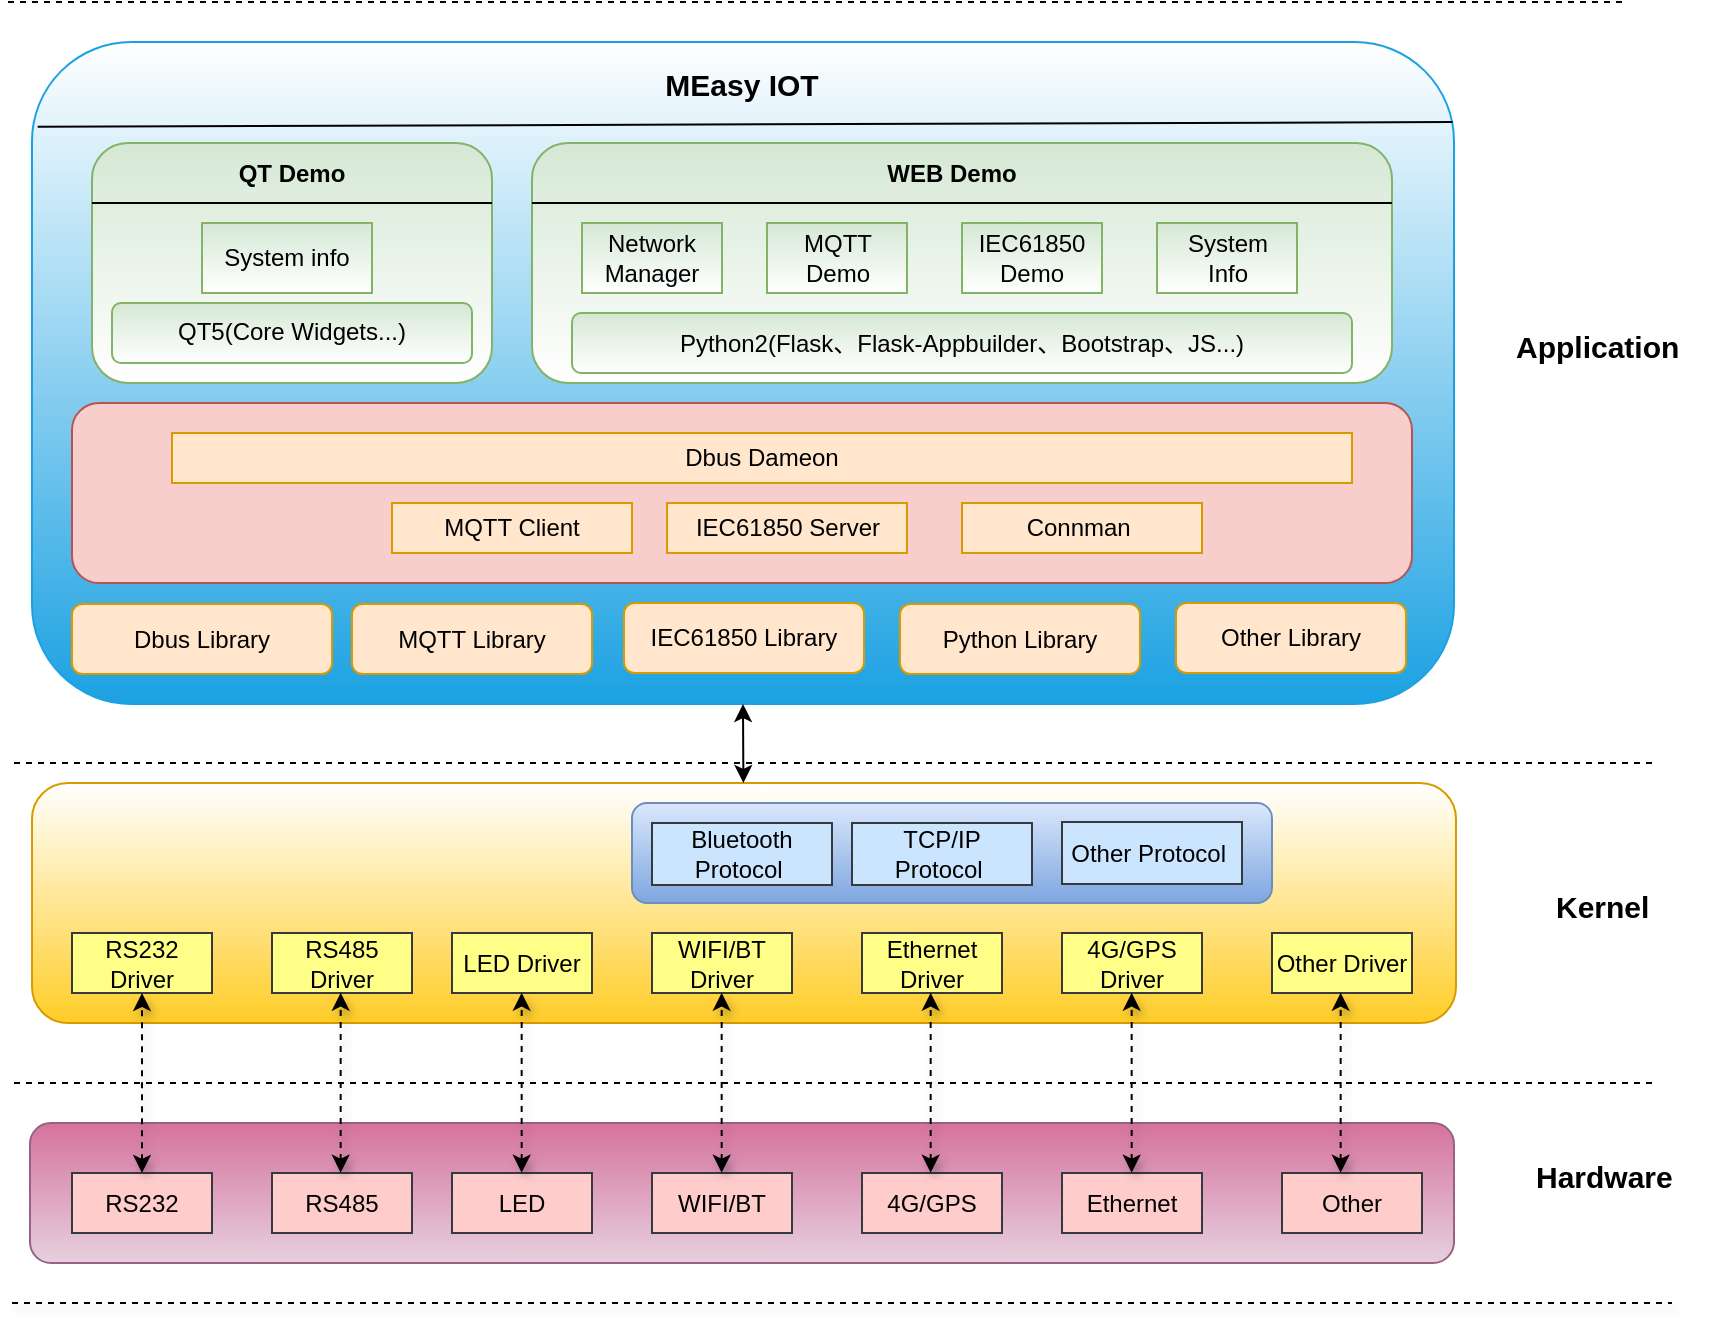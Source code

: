 <mxfile version="12.3.1" type="github" pages="1">
  <diagram id="WmeTKDI0ov2D66W9k7iv" name="第 1 页">
    <mxGraphModel dx="1038" dy="499" grid="1" gridSize="10" guides="1" tooltips="1" connect="1" arrows="1" fold="1" page="1" pageScale="1" pageWidth="1654" pageHeight="2336" math="0" shadow="0">
      <root>
        <mxCell id="0"/>
        <mxCell id="1" parent="0"/>
        <mxCell id="2YWFpv4NdZ1Yad-ay4ea-1" value="" style="rounded=1;whiteSpace=wrap;html=1;fillColor=#e6d0de;strokeColor=#996185;gradientDirection=north;gradientColor=#d5739d;" parent="1" vertex="1">
          <mxGeometry x="14" y="560.5" width="712" height="70" as="geometry"/>
        </mxCell>
        <mxCell id="2YWFpv4NdZ1Yad-ay4ea-2" value="" style="rounded=1;whiteSpace=wrap;html=1;fillColor=#ffcd28;strokeColor=#d79b00;gradientDirection=north;gradientColor=#ffffff;" parent="1" vertex="1">
          <mxGeometry x="15" y="390.5" width="712" height="120" as="geometry"/>
        </mxCell>
        <mxCell id="2YWFpv4NdZ1Yad-ay4ea-3" value="" style="rounded=1;whiteSpace=wrap;html=1;fillColor=#1ba1e2;strokeColor=#1ba1e2;gradientDirection=north;fontColor=#ffffff;gradientColor=#ffffff;" parent="1" vertex="1">
          <mxGeometry x="15" y="20" width="711" height="331" as="geometry"/>
        </mxCell>
        <mxCell id="2YWFpv4NdZ1Yad-ay4ea-4" value="" style="endArrow=none;dashed=1;html=1;shadow=0;rounded=1;comic=0;align=center;verticalAlign=bottom;horizontal=1;jumpStyle=sharp;" parent="1" edge="1">
          <mxGeometry width="50" height="50" relative="1" as="geometry">
            <mxPoint x="810" as="sourcePoint"/>
            <mxPoint as="targetPoint"/>
            <Array as="points"/>
          </mxGeometry>
        </mxCell>
        <mxCell id="2YWFpv4NdZ1Yad-ay4ea-5" value="" style="endArrow=none;dashed=1;html=1;shadow=0;rounded=1;comic=0;align=center;verticalAlign=bottom;horizontal=1;jumpStyle=sharp;" parent="1" edge="1">
          <mxGeometry width="50" height="50" relative="1" as="geometry">
            <mxPoint x="825" y="380.5" as="sourcePoint"/>
            <mxPoint x="5" y="380.5" as="targetPoint"/>
            <Array as="points"/>
          </mxGeometry>
        </mxCell>
        <mxCell id="2YWFpv4NdZ1Yad-ay4ea-6" value="" style="endArrow=none;dashed=1;html=1;shadow=0;rounded=1;comic=0;align=center;verticalAlign=bottom;horizontal=1;jumpStyle=sharp;" parent="1" edge="1">
          <mxGeometry width="50" height="50" relative="1" as="geometry">
            <mxPoint x="825" y="540.5" as="sourcePoint"/>
            <mxPoint x="5" y="540.5" as="targetPoint"/>
          </mxGeometry>
        </mxCell>
        <mxCell id="2YWFpv4NdZ1Yad-ay4ea-7" value="" style="endArrow=none;dashed=1;html=1;shadow=1;align=center;" parent="1" edge="1">
          <mxGeometry width="50" height="50" relative="1" as="geometry">
            <mxPoint x="5" y="650.5" as="sourcePoint"/>
            <mxPoint x="835" y="650.5" as="targetPoint"/>
          </mxGeometry>
        </mxCell>
        <mxCell id="2YWFpv4NdZ1Yad-ay4ea-8" value="RS232" style="rounded=0;whiteSpace=wrap;html=1;fillColor=#ffcccc;strokeColor=#36393d;" parent="1" vertex="1">
          <mxGeometry x="35" y="585.5" width="70" height="30" as="geometry"/>
        </mxCell>
        <mxCell id="2YWFpv4NdZ1Yad-ay4ea-9" value="RS485" style="rounded=0;whiteSpace=wrap;html=1;fillColor=#ffcccc;strokeColor=#36393d;" parent="1" vertex="1">
          <mxGeometry x="135" y="585.5" width="70" height="30" as="geometry"/>
        </mxCell>
        <mxCell id="2YWFpv4NdZ1Yad-ay4ea-10" value="LED" style="rounded=0;whiteSpace=wrap;html=1;fillColor=#ffcccc;strokeColor=#36393d;" parent="1" vertex="1">
          <mxGeometry x="225" y="585.5" width="70" height="30" as="geometry"/>
        </mxCell>
        <mxCell id="2YWFpv4NdZ1Yad-ay4ea-11" value="WIFI/BT" style="rounded=0;whiteSpace=wrap;html=1;fillColor=#ffcccc;strokeColor=#36393d;" parent="1" vertex="1">
          <mxGeometry x="325" y="585.5" width="70" height="30" as="geometry"/>
        </mxCell>
        <mxCell id="2YWFpv4NdZ1Yad-ay4ea-12" value="4G/GPS" style="rounded=0;whiteSpace=wrap;html=1;fillColor=#ffcccc;strokeColor=#36393d;" parent="1" vertex="1">
          <mxGeometry x="430" y="585.5" width="70" height="30" as="geometry"/>
        </mxCell>
        <mxCell id="2YWFpv4NdZ1Yad-ay4ea-13" value="Ethernet" style="rounded=0;whiteSpace=wrap;html=1;fillColor=#ffcccc;strokeColor=#36393d;" parent="1" vertex="1">
          <mxGeometry x="530" y="585.5" width="70" height="30" as="geometry"/>
        </mxCell>
        <mxCell id="2YWFpv4NdZ1Yad-ay4ea-14" value="Other" style="rounded=0;whiteSpace=wrap;html=1;fillColor=#ffcccc;strokeColor=#36393d;" parent="1" vertex="1">
          <mxGeometry x="640" y="585.5" width="70" height="30" as="geometry"/>
        </mxCell>
        <mxCell id="2YWFpv4NdZ1Yad-ay4ea-15" value="&lt;font style=&quot;font-size: 15px&quot;&gt;&lt;b&gt;Hardware&lt;/b&gt;&lt;/font&gt;" style="text;html=1;resizable=0;points=[];autosize=1;align=left;verticalAlign=top;spacingTop=-4;strokeWidth=3;" parent="1" vertex="1">
          <mxGeometry x="765" y="575.5" width="80" height="20" as="geometry"/>
        </mxCell>
        <mxCell id="2YWFpv4NdZ1Yad-ay4ea-16" value="RS232 Driver" style="rounded=0;whiteSpace=wrap;html=1;fillColor=#ffff88;strokeColor=#36393d;" parent="1" vertex="1">
          <mxGeometry x="35" y="465.5" width="70" height="30" as="geometry"/>
        </mxCell>
        <mxCell id="2YWFpv4NdZ1Yad-ay4ea-17" value="RS485 Driver" style="rounded=0;whiteSpace=wrap;html=1;fillColor=#ffff88;strokeColor=#36393d;" parent="1" vertex="1">
          <mxGeometry x="135" y="465.5" width="70" height="30" as="geometry"/>
        </mxCell>
        <mxCell id="2YWFpv4NdZ1Yad-ay4ea-18" value="LED Driver" style="rounded=0;whiteSpace=wrap;html=1;fillColor=#ffff88;strokeColor=#36393d;" parent="1" vertex="1">
          <mxGeometry x="225" y="465.5" width="70" height="30" as="geometry"/>
        </mxCell>
        <mxCell id="2YWFpv4NdZ1Yad-ay4ea-19" value="WIFI/BT Driver" style="rounded=0;whiteSpace=wrap;html=1;fillColor=#ffff88;strokeColor=#36393d;" parent="1" vertex="1">
          <mxGeometry x="325" y="465.5" width="70" height="30" as="geometry"/>
        </mxCell>
        <mxCell id="2YWFpv4NdZ1Yad-ay4ea-20" value="4G/GPS Driver" style="rounded=0;whiteSpace=wrap;html=1;fillColor=#ffff88;strokeColor=#36393d;" parent="1" vertex="1">
          <mxGeometry x="530" y="465.5" width="70" height="30" as="geometry"/>
        </mxCell>
        <mxCell id="2YWFpv4NdZ1Yad-ay4ea-21" value="Ethernet Driver" style="rounded=0;whiteSpace=wrap;html=1;fillColor=#ffff88;strokeColor=#36393d;" parent="1" vertex="1">
          <mxGeometry x="430" y="465.5" width="70" height="30" as="geometry"/>
        </mxCell>
        <mxCell id="2YWFpv4NdZ1Yad-ay4ea-22" value="Other Driver" style="rounded=0;whiteSpace=wrap;html=1;fillColor=#ffff88;strokeColor=#36393d;" parent="1" vertex="1">
          <mxGeometry x="635" y="465.5" width="70" height="30" as="geometry"/>
        </mxCell>
        <mxCell id="2YWFpv4NdZ1Yad-ay4ea-23" value="" style="rounded=1;whiteSpace=wrap;html=1;gradientColor=#7ea6e0;fillColor=#dae8fc;strokeColor=#6c8ebf;" parent="1" vertex="1">
          <mxGeometry x="315" y="400.5" width="320" height="50" as="geometry"/>
        </mxCell>
        <mxCell id="2YWFpv4NdZ1Yad-ay4ea-24" value="Bluetooth Protocol&amp;nbsp;" style="rounded=0;whiteSpace=wrap;html=1;fillColor=#cce5ff;strokeColor=#36393d;" parent="1" vertex="1">
          <mxGeometry x="325" y="410.5" width="90" height="31" as="geometry"/>
        </mxCell>
        <mxCell id="2YWFpv4NdZ1Yad-ay4ea-25" value="TCP/IP Protocol&amp;nbsp;" style="rounded=0;whiteSpace=wrap;html=1;fillColor=#cce5ff;strokeColor=#36393d;" parent="1" vertex="1">
          <mxGeometry x="425" y="410.5" width="90" height="31" as="geometry"/>
        </mxCell>
        <mxCell id="2YWFpv4NdZ1Yad-ay4ea-26" value="Other Protocol&amp;nbsp;" style="rounded=0;whiteSpace=wrap;html=1;fillColor=#cce5ff;strokeColor=#36393d;" parent="1" vertex="1">
          <mxGeometry x="530" y="410" width="90" height="31" as="geometry"/>
        </mxCell>
        <mxCell id="2YWFpv4NdZ1Yad-ay4ea-27" value="Dbus Library" style="rounded=1;whiteSpace=wrap;html=1;fillColor=#ffe6cc;strokeColor=#d79b00;" parent="1" vertex="1">
          <mxGeometry x="35" y="301" width="130" height="35" as="geometry"/>
        </mxCell>
        <mxCell id="2YWFpv4NdZ1Yad-ay4ea-28" value="MQTT Library" style="rounded=1;whiteSpace=wrap;html=1;fillColor=#ffe6cc;strokeColor=#d79b00;" parent="1" vertex="1">
          <mxGeometry x="175" y="301" width="120" height="35" as="geometry"/>
        </mxCell>
        <mxCell id="2YWFpv4NdZ1Yad-ay4ea-29" value="IEC61850 Library" style="rounded=1;whiteSpace=wrap;html=1;fillColor=#ffe6cc;strokeColor=#d79b00;" parent="1" vertex="1">
          <mxGeometry x="311" y="300.5" width="120" height="35" as="geometry"/>
        </mxCell>
        <mxCell id="2YWFpv4NdZ1Yad-ay4ea-30" value="Other Library" style="rounded=1;whiteSpace=wrap;html=1;fillColor=#ffe6cc;strokeColor=#d79b00;" parent="1" vertex="1">
          <mxGeometry x="587" y="300.5" width="115" height="35" as="geometry"/>
        </mxCell>
        <mxCell id="2YWFpv4NdZ1Yad-ay4ea-31" value="" style="rounded=1;whiteSpace=wrap;html=1;fillColor=#f8cecc;strokeColor=#b85450;" parent="1" vertex="1">
          <mxGeometry x="35" y="200.5" width="670" height="90" as="geometry"/>
        </mxCell>
        <mxCell id="2YWFpv4NdZ1Yad-ay4ea-32" value="" style="rounded=1;whiteSpace=wrap;html=1;fillColor=#d5e8d4;strokeColor=#82b366;gradientColor=#ffffff;" parent="1" vertex="1">
          <mxGeometry x="45" y="70.5" width="200" height="120" as="geometry"/>
        </mxCell>
        <mxCell id="2YWFpv4NdZ1Yad-ay4ea-33" value="" style="endArrow=classic;startArrow=classic;html=1;shadow=1;dashed=1;align=center;entryX=0.5;entryY=1;exitX=0.5;exitY=0;" parent="1" source="2YWFpv4NdZ1Yad-ay4ea-8" target="2YWFpv4NdZ1Yad-ay4ea-16" edge="1">
          <mxGeometry width="50" height="50" relative="1" as="geometry">
            <mxPoint x="45" y="570.5" as="sourcePoint"/>
            <mxPoint x="95" y="520.5" as="targetPoint"/>
          </mxGeometry>
        </mxCell>
        <mxCell id="2YWFpv4NdZ1Yad-ay4ea-34" value="" style="endArrow=classic;startArrow=classic;html=1;shadow=1;dashed=1;align=center;entryX=0.5;entryY=1;exitX=0.5;exitY=0;" parent="1" edge="1">
          <mxGeometry width="50" height="50" relative="1" as="geometry">
            <mxPoint x="169.333" y="585.333" as="sourcePoint"/>
            <mxPoint x="169.333" y="495.333" as="targetPoint"/>
          </mxGeometry>
        </mxCell>
        <mxCell id="2YWFpv4NdZ1Yad-ay4ea-35" value="" style="endArrow=classic;startArrow=classic;html=1;shadow=1;dashed=1;align=center;entryX=0.5;entryY=1;exitX=0.5;exitY=0;" parent="1" edge="1">
          <mxGeometry width="50" height="50" relative="1" as="geometry">
            <mxPoint x="259.833" y="585.333" as="sourcePoint"/>
            <mxPoint x="259.833" y="495.333" as="targetPoint"/>
          </mxGeometry>
        </mxCell>
        <mxCell id="2YWFpv4NdZ1Yad-ay4ea-36" value="" style="endArrow=classic;startArrow=classic;html=1;shadow=1;dashed=1;align=center;entryX=0.5;entryY=1;exitX=0.5;exitY=0;" parent="1" edge="1">
          <mxGeometry width="50" height="50" relative="1" as="geometry">
            <mxPoint x="359.833" y="585.333" as="sourcePoint"/>
            <mxPoint x="359.833" y="495.333" as="targetPoint"/>
          </mxGeometry>
        </mxCell>
        <mxCell id="2YWFpv4NdZ1Yad-ay4ea-37" value="" style="endArrow=classic;startArrow=classic;html=1;shadow=1;dashed=1;align=center;entryX=0.5;entryY=1;exitX=0.5;exitY=0;" parent="1" edge="1">
          <mxGeometry width="50" height="50" relative="1" as="geometry">
            <mxPoint x="464.333" y="585.333" as="sourcePoint"/>
            <mxPoint x="464.333" y="495.333" as="targetPoint"/>
          </mxGeometry>
        </mxCell>
        <mxCell id="2YWFpv4NdZ1Yad-ay4ea-38" value="" style="endArrow=classic;startArrow=classic;html=1;shadow=1;dashed=1;align=center;entryX=0.5;entryY=1;exitX=0.5;exitY=0;" parent="1" edge="1">
          <mxGeometry width="50" height="50" relative="1" as="geometry">
            <mxPoint x="564.833" y="585.333" as="sourcePoint"/>
            <mxPoint x="564.833" y="495.333" as="targetPoint"/>
          </mxGeometry>
        </mxCell>
        <mxCell id="2YWFpv4NdZ1Yad-ay4ea-39" value="" style="endArrow=classic;startArrow=classic;html=1;shadow=1;dashed=1;align=center;entryX=0.5;entryY=1;exitX=0.5;exitY=0;" parent="1" edge="1">
          <mxGeometry width="50" height="50" relative="1" as="geometry">
            <mxPoint x="669.333" y="585.333" as="sourcePoint"/>
            <mxPoint x="669.333" y="495.333" as="targetPoint"/>
          </mxGeometry>
        </mxCell>
        <mxCell id="2YWFpv4NdZ1Yad-ay4ea-40" value="&lt;font style=&quot;font-size: 15px&quot;&gt;&lt;b&gt;Kernel&lt;/b&gt;&lt;/font&gt;" style="text;html=1;resizable=0;points=[];autosize=1;align=left;verticalAlign=top;spacingTop=-4;" parent="1" vertex="1">
          <mxGeometry x="775" y="440.5" width="60" height="20" as="geometry"/>
        </mxCell>
        <mxCell id="2YWFpv4NdZ1Yad-ay4ea-41" value="&lt;font style=&quot;font-size: 15px&quot;&gt;&lt;b&gt;Application&lt;/b&gt;&lt;/font&gt;" style="text;html=1;resizable=0;points=[];autosize=1;align=left;verticalAlign=top;spacingTop=-4;" parent="1" vertex="1">
          <mxGeometry x="755" y="160.5" width="100" height="20" as="geometry"/>
        </mxCell>
        <mxCell id="2YWFpv4NdZ1Yad-ay4ea-42" value="Python Library" style="rounded=1;whiteSpace=wrap;html=1;fillColor=#ffe6cc;strokeColor=#d79b00;" parent="1" vertex="1">
          <mxGeometry x="449" y="301" width="120" height="35" as="geometry"/>
        </mxCell>
        <mxCell id="2YWFpv4NdZ1Yad-ay4ea-43" value="" style="rounded=1;whiteSpace=wrap;html=1;fillColor=#d5e8d4;strokeColor=#82b366;gradientColor=#ffffff;" parent="1" vertex="1">
          <mxGeometry x="265" y="70.5" width="430" height="120" as="geometry"/>
        </mxCell>
        <mxCell id="2YWFpv4NdZ1Yad-ay4ea-44" value="" style="endArrow=classic;startArrow=classic;html=1;entryX=0.5;entryY=1;" parent="1" source="2YWFpv4NdZ1Yad-ay4ea-2" target="2YWFpv4NdZ1Yad-ay4ea-3" edge="1">
          <mxGeometry width="50" height="50" relative="1" as="geometry">
            <mxPoint x="371" y="369.789" as="sourcePoint"/>
            <mxPoint x="371" y="360.5" as="targetPoint"/>
          </mxGeometry>
        </mxCell>
        <mxCell id="2YWFpv4NdZ1Yad-ay4ea-45" value="Network Manager" style="rounded=0;whiteSpace=wrap;html=1;fillColor=#d5e8d4;strokeColor=#82b366;gradientColor=#ffffff;" parent="1" vertex="1">
          <mxGeometry x="290" y="110.5" width="70" height="35" as="geometry"/>
        </mxCell>
        <mxCell id="2YWFpv4NdZ1Yad-ay4ea-46" value="MQTT Demo" style="rounded=0;whiteSpace=wrap;html=1;fillColor=#d5e8d4;strokeColor=#82b366;gradientColor=#ffffff;" parent="1" vertex="1">
          <mxGeometry x="382.5" y="110.5" width="70" height="35" as="geometry"/>
        </mxCell>
        <mxCell id="2YWFpv4NdZ1Yad-ay4ea-47" value="IEC61850&lt;br&gt;Demo" style="rounded=0;whiteSpace=wrap;html=1;fillColor=#d5e8d4;strokeColor=#82b366;gradientColor=#ffffff;" parent="1" vertex="1">
          <mxGeometry x="480" y="110.5" width="70" height="35" as="geometry"/>
        </mxCell>
        <mxCell id="2YWFpv4NdZ1Yad-ay4ea-48" value="System info" style="rounded=0;whiteSpace=wrap;html=1;fillColor=#d5e8d4;strokeColor=#82b366;gradientColor=#ffffff;" parent="1" vertex="1">
          <mxGeometry x="100" y="110.5" width="85" height="35" as="geometry"/>
        </mxCell>
        <mxCell id="2YWFpv4NdZ1Yad-ay4ea-49" value="System&lt;br&gt;Info" style="rounded=0;whiteSpace=wrap;html=1;fillColor=#d5e8d4;strokeColor=#82b366;gradientColor=#ffffff;" parent="1" vertex="1">
          <mxGeometry x="577.5" y="110.5" width="70" height="35" as="geometry"/>
        </mxCell>
        <mxCell id="2YWFpv4NdZ1Yad-ay4ea-50" value="MQTT Client" style="rounded=0;whiteSpace=wrap;html=1;fillColor=#ffe6cc;strokeColor=#d79b00;" parent="1" vertex="1">
          <mxGeometry x="195" y="250.5" width="120" height="25" as="geometry"/>
        </mxCell>
        <mxCell id="2YWFpv4NdZ1Yad-ay4ea-51" value="IEC61850 Server" style="rounded=0;whiteSpace=wrap;html=1;fillColor=#ffe6cc;strokeColor=#d79b00;" parent="1" vertex="1">
          <mxGeometry x="332.5" y="250.5" width="120" height="25" as="geometry"/>
        </mxCell>
        <mxCell id="2YWFpv4NdZ1Yad-ay4ea-52" value="Dbus Dameon" style="rounded=0;whiteSpace=wrap;html=1;fillColor=#ffe6cc;strokeColor=#d79b00;" parent="1" vertex="1">
          <mxGeometry x="85" y="215.5" width="590" height="25" as="geometry"/>
        </mxCell>
        <mxCell id="2YWFpv4NdZ1Yad-ay4ea-53" value="Connman&amp;nbsp;" style="rounded=0;whiteSpace=wrap;html=1;fillColor=#ffe6cc;strokeColor=#d79b00;" parent="1" vertex="1">
          <mxGeometry x="480" y="250.5" width="120" height="25" as="geometry"/>
        </mxCell>
        <mxCell id="2YWFpv4NdZ1Yad-ay4ea-54" value="" style="endArrow=none;html=1;exitX=0;exitY=0.25;exitDx=0;exitDy=0;entryX=1;entryY=0.25;entryDx=0;entryDy=0;" parent="1" source="2YWFpv4NdZ1Yad-ay4ea-32" target="2YWFpv4NdZ1Yad-ay4ea-32" edge="1">
          <mxGeometry width="50" height="50" relative="1" as="geometry">
            <mxPoint x="115" y="120.5" as="sourcePoint"/>
            <mxPoint x="165" y="70.5" as="targetPoint"/>
          </mxGeometry>
        </mxCell>
        <mxCell id="2YWFpv4NdZ1Yad-ay4ea-55" value="&lt;div style=&quot;text-align: left ; font-size: 12px&quot;&gt;&lt;font style=&quot;font-size: 12px&quot;&gt;QT5(Core&amp;nbsp;Widgets...&lt;/font&gt;&lt;span&gt;)&lt;/span&gt;&lt;/div&gt;" style="rounded=1;whiteSpace=wrap;html=1;verticalAlign=top;align=center;fontSize=2;fillColor=#d5e8d4;strokeColor=#82b366;gradientColor=#ffffff;" parent="1" vertex="1">
          <mxGeometry x="55" y="150.5" width="180" height="30" as="geometry"/>
        </mxCell>
        <mxCell id="2YWFpv4NdZ1Yad-ay4ea-56" value="" style="endArrow=none;html=1;fontSize=2;exitX=0;exitY=0.25;exitDx=0;exitDy=0;entryX=1;entryY=0.25;entryDx=0;entryDy=0;" parent="1" source="2YWFpv4NdZ1Yad-ay4ea-43" target="2YWFpv4NdZ1Yad-ay4ea-43" edge="1">
          <mxGeometry width="50" height="50" relative="1" as="geometry">
            <mxPoint x="265" y="140.5" as="sourcePoint"/>
            <mxPoint x="315" y="90.5" as="targetPoint"/>
          </mxGeometry>
        </mxCell>
        <mxCell id="2YWFpv4NdZ1Yad-ay4ea-57" value="&lt;font style=&quot;font-size: 12px&quot;&gt;Python2(Flask、Flask-Appbuilder、Bootstrap、JS...)&lt;/font&gt;" style="rounded=1;whiteSpace=wrap;html=1;fontSize=2;align=center;fillColor=#d5e8d4;strokeColor=#82b366;gradientColor=#ffffff;" parent="1" vertex="1">
          <mxGeometry x="285" y="155.5" width="390" height="30" as="geometry"/>
        </mxCell>
        <mxCell id="2YWFpv4NdZ1Yad-ay4ea-60" value="" style="endArrow=none;html=1;fontSize=9;exitX=0.004;exitY=0.128;exitDx=0;exitDy=0;exitPerimeter=0;entryX=0.999;entryY=0.121;entryDx=0;entryDy=0;entryPerimeter=0;" parent="1" source="2YWFpv4NdZ1Yad-ay4ea-3" target="2YWFpv4NdZ1Yad-ay4ea-3" edge="1">
          <mxGeometry width="50" height="50" relative="1" as="geometry">
            <mxPoint x="25" y="100.5" as="sourcePoint"/>
            <mxPoint x="75" y="50.5" as="targetPoint"/>
          </mxGeometry>
        </mxCell>
        <mxCell id="2YWFpv4NdZ1Yad-ay4ea-61" value="&lt;b style=&quot;font-size: 15px&quot;&gt;MEasy IOT&lt;/b&gt;" style="text;html=1;strokeColor=none;fillColor=none;align=center;verticalAlign=middle;whiteSpace=wrap;rounded=0;fontSize=15;" parent="1" vertex="1">
          <mxGeometry x="305" y="30.5" width="130" height="20" as="geometry"/>
        </mxCell>
        <mxCell id="ClDywjDk8vrXNnB-3i30-8" value="&lt;b&gt;QT Demo&lt;/b&gt;" style="rounded=0;whiteSpace=wrap;html=1;fillColor=#d5e8d4;strokeColor=#82b366;opacity=0;" vertex="1" parent="1">
          <mxGeometry x="110" y="76.5" width="70" height="19" as="geometry"/>
        </mxCell>
        <mxCell id="ClDywjDk8vrXNnB-3i30-9" value="&lt;b&gt;WEB Demo&lt;/b&gt;" style="rounded=0;whiteSpace=wrap;html=1;fillColor=#d5e8d4;strokeColor=#82b366;opacity=0;" vertex="1" parent="1">
          <mxGeometry x="440" y="76.5" width="70" height="19" as="geometry"/>
        </mxCell>
      </root>
    </mxGraphModel>
  </diagram>
</mxfile>
